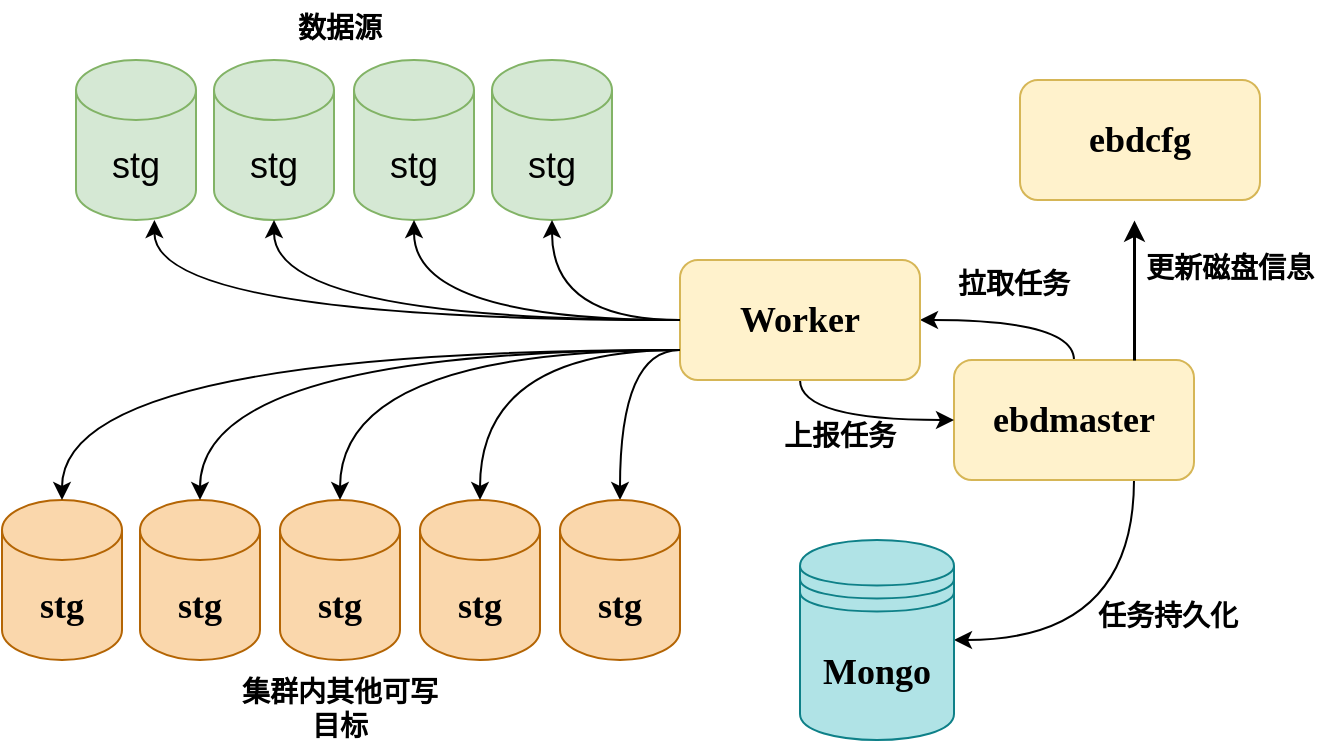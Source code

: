 <mxfile version="24.3.1" type="github">
  <diagram name="第 1 页" id="vm2_4MhOrj3uhUJy2ZL5">
    <mxGraphModel dx="1259" dy="688" grid="1" gridSize="10" guides="1" tooltips="1" connect="1" arrows="1" fold="1" page="1" pageScale="1" pageWidth="850" pageHeight="1100" math="0" shadow="0">
      <root>
        <mxCell id="0" />
        <mxCell id="1" parent="0" />
        <mxCell id="j7v_eahj1nVEWiifn2Uk-31" style="edgeStyle=orthogonalEdgeStyle;rounded=0;orthogonalLoop=1;jettySize=auto;html=1;exitX=0.5;exitY=0;exitDx=0;exitDy=0;entryX=1;entryY=0.5;entryDx=0;entryDy=0;curved=1;" edge="1" parent="1" source="j7v_eahj1nVEWiifn2Uk-1" target="j7v_eahj1nVEWiifn2Uk-10">
          <mxGeometry relative="1" as="geometry" />
        </mxCell>
        <mxCell id="j7v_eahj1nVEWiifn2Uk-37" style="edgeStyle=orthogonalEdgeStyle;rounded=0;orthogonalLoop=1;jettySize=auto;html=1;exitX=0.75;exitY=1;exitDx=0;exitDy=0;entryX=1;entryY=0.5;entryDx=0;entryDy=0;curved=1;" edge="1" parent="1" source="j7v_eahj1nVEWiifn2Uk-1" target="j7v_eahj1nVEWiifn2Uk-29">
          <mxGeometry relative="1" as="geometry" />
        </mxCell>
        <mxCell id="j7v_eahj1nVEWiifn2Uk-1" value="&lt;h3&gt;&lt;font face=&quot;Comic Sans MS&quot; style=&quot;font-size: 18px;&quot;&gt;ebdmaster&lt;/font&gt;&lt;/h3&gt;" style="rounded=1;whiteSpace=wrap;html=1;fillColor=#fff2cc;strokeColor=#d6b656;" vertex="1" parent="1">
          <mxGeometry x="537" y="340" width="120" height="60" as="geometry" />
        </mxCell>
        <mxCell id="j7v_eahj1nVEWiifn2Uk-2" value="&lt;h3&gt;&lt;font face=&quot;Comic Sans MS&quot; style=&quot;font-size: 18px;&quot;&gt;ebdcfg&lt;/font&gt;&lt;/h3&gt;" style="rounded=1;whiteSpace=wrap;html=1;fillColor=#fff2cc;strokeColor=#d6b656;" vertex="1" parent="1">
          <mxGeometry x="570" y="200" width="120" height="60" as="geometry" />
        </mxCell>
        <mxCell id="j7v_eahj1nVEWiifn2Uk-5" value="&lt;font style=&quot;font-size: 18px;&quot;&gt;stg&lt;/font&gt;" style="shape=cylinder3;whiteSpace=wrap;html=1;boundedLbl=1;backgroundOutline=1;size=15;fillColor=#d5e8d4;strokeColor=#82b366;" vertex="1" parent="1">
          <mxGeometry x="167" y="190" width="60" height="80" as="geometry" />
        </mxCell>
        <mxCell id="j7v_eahj1nVEWiifn2Uk-30" style="edgeStyle=orthogonalEdgeStyle;rounded=0;orthogonalLoop=1;jettySize=auto;html=1;exitX=0.5;exitY=1;exitDx=0;exitDy=0;entryX=0;entryY=0.5;entryDx=0;entryDy=0;curved=1;" edge="1" parent="1" source="j7v_eahj1nVEWiifn2Uk-10" target="j7v_eahj1nVEWiifn2Uk-1">
          <mxGeometry relative="1" as="geometry" />
        </mxCell>
        <mxCell id="j7v_eahj1nVEWiifn2Uk-44" style="edgeStyle=orthogonalEdgeStyle;rounded=0;orthogonalLoop=1;jettySize=auto;html=1;exitX=0;exitY=0.75;exitDx=0;exitDy=0;curved=1;" edge="1" parent="1" source="j7v_eahj1nVEWiifn2Uk-10" target="j7v_eahj1nVEWiifn2Uk-11">
          <mxGeometry relative="1" as="geometry" />
        </mxCell>
        <mxCell id="j7v_eahj1nVEWiifn2Uk-10" value="&lt;h3&gt;&lt;font face=&quot;Comic Sans MS&quot; style=&quot;font-size: 18px;&quot;&gt;Worker&lt;/font&gt;&lt;/h3&gt;" style="rounded=1;whiteSpace=wrap;html=1;fillColor=#fff2cc;strokeColor=#d6b656;" vertex="1" parent="1">
          <mxGeometry x="400" y="290" width="120" height="60" as="geometry" />
        </mxCell>
        <mxCell id="j7v_eahj1nVEWiifn2Uk-13" value="&lt;font style=&quot;font-size: 18px;&quot;&gt;stg&lt;/font&gt;" style="shape=cylinder3;whiteSpace=wrap;html=1;boundedLbl=1;backgroundOutline=1;size=15;fillColor=#d5e8d4;strokeColor=#82b366;" vertex="1" parent="1">
          <mxGeometry x="98" y="190" width="60" height="80" as="geometry" />
        </mxCell>
        <mxCell id="j7v_eahj1nVEWiifn2Uk-14" value="&lt;font style=&quot;font-size: 18px;&quot;&gt;stg&lt;/font&gt;" style="shape=cylinder3;whiteSpace=wrap;html=1;boundedLbl=1;backgroundOutline=1;size=15;fillColor=#d5e8d4;strokeColor=#82b366;" vertex="1" parent="1">
          <mxGeometry x="237" y="190" width="60" height="80" as="geometry" />
        </mxCell>
        <mxCell id="j7v_eahj1nVEWiifn2Uk-15" value="&lt;font style=&quot;font-size: 18px;&quot;&gt;stg&lt;/font&gt;" style="shape=cylinder3;whiteSpace=wrap;html=1;boundedLbl=1;backgroundOutline=1;size=15;fillColor=#d5e8d4;strokeColor=#82b366;" vertex="1" parent="1">
          <mxGeometry x="306" y="190" width="60" height="80" as="geometry" />
        </mxCell>
        <mxCell id="j7v_eahj1nVEWiifn2Uk-17" style="edgeStyle=orthogonalEdgeStyle;rounded=0;orthogonalLoop=1;jettySize=auto;html=1;exitX=0.75;exitY=0;exitDx=0;exitDy=0;strokeWidth=1.5;" edge="1" parent="1" source="j7v_eahj1nVEWiifn2Uk-1">
          <mxGeometry relative="1" as="geometry">
            <mxPoint x="627" y="270" as="targetPoint" />
          </mxGeometry>
        </mxCell>
        <mxCell id="j7v_eahj1nVEWiifn2Uk-19" value="&lt;font face=&quot;Comic Sans MS&quot; style=&quot;font-size: 14px;&quot;&gt;&lt;b&gt;更新磁盘信息&lt;/b&gt;&lt;/font&gt;" style="text;strokeColor=none;align=center;fillColor=none;html=1;verticalAlign=middle;whiteSpace=wrap;rounded=0;" vertex="1" parent="1">
          <mxGeometry x="620" y="280" width="110" height="30" as="geometry" />
        </mxCell>
        <mxCell id="j7v_eahj1nVEWiifn2Uk-20" style="edgeStyle=orthogonalEdgeStyle;rounded=0;orthogonalLoop=1;jettySize=auto;html=1;exitX=0;exitY=0.5;exitDx=0;exitDy=0;entryX=0.653;entryY=1.01;entryDx=0;entryDy=0;entryPerimeter=0;curved=1;" edge="1" parent="1" source="j7v_eahj1nVEWiifn2Uk-10" target="j7v_eahj1nVEWiifn2Uk-13">
          <mxGeometry relative="1" as="geometry" />
        </mxCell>
        <mxCell id="j7v_eahj1nVEWiifn2Uk-21" style="edgeStyle=orthogonalEdgeStyle;rounded=0;orthogonalLoop=1;jettySize=auto;html=1;exitX=0;exitY=0.5;exitDx=0;exitDy=0;entryX=0.5;entryY=1;entryDx=0;entryDy=0;entryPerimeter=0;curved=1;" edge="1" parent="1" source="j7v_eahj1nVEWiifn2Uk-10" target="j7v_eahj1nVEWiifn2Uk-5">
          <mxGeometry relative="1" as="geometry" />
        </mxCell>
        <mxCell id="j7v_eahj1nVEWiifn2Uk-24" style="edgeStyle=orthogonalEdgeStyle;rounded=0;orthogonalLoop=1;jettySize=auto;html=1;exitX=0;exitY=0.5;exitDx=0;exitDy=0;entryX=0.5;entryY=1;entryDx=0;entryDy=0;entryPerimeter=0;curved=1;" edge="1" parent="1" source="j7v_eahj1nVEWiifn2Uk-10" target="j7v_eahj1nVEWiifn2Uk-15">
          <mxGeometry relative="1" as="geometry" />
        </mxCell>
        <mxCell id="j7v_eahj1nVEWiifn2Uk-25" style="edgeStyle=orthogonalEdgeStyle;rounded=0;orthogonalLoop=1;jettySize=auto;html=1;exitX=0;exitY=0.5;exitDx=0;exitDy=0;entryX=0.5;entryY=1;entryDx=0;entryDy=0;entryPerimeter=0;curved=1;" edge="1" parent="1" source="j7v_eahj1nVEWiifn2Uk-10" target="j7v_eahj1nVEWiifn2Uk-14">
          <mxGeometry relative="1" as="geometry" />
        </mxCell>
        <mxCell id="j7v_eahj1nVEWiifn2Uk-26" value="&lt;font face=&quot;Comic Sans MS&quot; style=&quot;font-size: 14px;&quot;&gt;&lt;b&gt;数据源&lt;/b&gt;&lt;/font&gt;" style="text;strokeColor=none;align=center;fillColor=none;html=1;verticalAlign=middle;whiteSpace=wrap;rounded=0;" vertex="1" parent="1">
          <mxGeometry x="175" y="160" width="110" height="30" as="geometry" />
        </mxCell>
        <mxCell id="j7v_eahj1nVEWiifn2Uk-29" value="&lt;b&gt;&lt;font style=&quot;font-size: 18px;&quot; face=&quot;Comic Sans MS&quot;&gt;Mongo&lt;/font&gt;&lt;/b&gt;" style="shape=datastore;whiteSpace=wrap;html=1;fillColor=#b0e3e6;strokeColor=#0e8088;" vertex="1" parent="1">
          <mxGeometry x="460" y="430" width="77" height="100" as="geometry" />
        </mxCell>
        <mxCell id="j7v_eahj1nVEWiifn2Uk-34" value="&lt;font face=&quot;Comic Sans MS&quot;&gt;&lt;span style=&quot;font-size: 14px;&quot;&gt;&lt;b&gt;拉取任务&lt;/b&gt;&lt;/span&gt;&lt;/font&gt;" style="text;strokeColor=none;align=center;fillColor=none;html=1;verticalAlign=middle;whiteSpace=wrap;rounded=0;" vertex="1" parent="1">
          <mxGeometry x="512" y="288" width="110" height="30" as="geometry" />
        </mxCell>
        <mxCell id="j7v_eahj1nVEWiifn2Uk-36" value="&lt;font face=&quot;Comic Sans MS&quot;&gt;&lt;span style=&quot;font-size: 14px;&quot;&gt;&lt;b&gt;上报任务&lt;/b&gt;&lt;/span&gt;&lt;/font&gt;" style="text;strokeColor=none;align=center;fillColor=none;html=1;verticalAlign=middle;whiteSpace=wrap;rounded=0;" vertex="1" parent="1">
          <mxGeometry x="425" y="364" width="110" height="30" as="geometry" />
        </mxCell>
        <mxCell id="j7v_eahj1nVEWiifn2Uk-38" value="" style="group" vertex="1" connectable="0" parent="1">
          <mxGeometry x="61" y="410" width="339" height="120" as="geometry" />
        </mxCell>
        <mxCell id="j7v_eahj1nVEWiifn2Uk-6" value="&lt;font face=&quot;Comic Sans MS&quot; style=&quot;font-size: 18px;&quot;&gt;&lt;b&gt;stg&lt;/b&gt;&lt;/font&gt;" style="shape=cylinder3;whiteSpace=wrap;html=1;boundedLbl=1;backgroundOutline=1;size=15;fillColor=#fad7ac;strokeColor=#b46504;" vertex="1" parent="j7v_eahj1nVEWiifn2Uk-38">
          <mxGeometry x="69" width="60" height="80" as="geometry" />
        </mxCell>
        <mxCell id="j7v_eahj1nVEWiifn2Uk-7" value="&lt;font face=&quot;Comic Sans MS&quot; style=&quot;font-size: 18px;&quot;&gt;&lt;b&gt;stg&lt;/b&gt;&lt;/font&gt;" style="shape=cylinder3;whiteSpace=wrap;html=1;boundedLbl=1;backgroundOutline=1;size=15;fillColor=#fad7ac;strokeColor=#b46504;" vertex="1" parent="j7v_eahj1nVEWiifn2Uk-38">
          <mxGeometry x="209" width="60" height="80" as="geometry" />
        </mxCell>
        <mxCell id="j7v_eahj1nVEWiifn2Uk-8" value="&lt;font face=&quot;Comic Sans MS&quot; style=&quot;font-size: 18px;&quot;&gt;&lt;b&gt;stg&lt;/b&gt;&lt;/font&gt;" style="shape=cylinder3;whiteSpace=wrap;html=1;boundedLbl=1;backgroundOutline=1;size=15;fillColor=#fad7ac;strokeColor=#b46504;" vertex="1" parent="j7v_eahj1nVEWiifn2Uk-38">
          <mxGeometry x="139" width="60" height="80" as="geometry" />
        </mxCell>
        <mxCell id="j7v_eahj1nVEWiifn2Uk-11" value="&lt;font face=&quot;Comic Sans MS&quot; style=&quot;font-size: 18px;&quot;&gt;&lt;b&gt;stg&lt;/b&gt;&lt;/font&gt;" style="shape=cylinder3;whiteSpace=wrap;html=1;boundedLbl=1;backgroundOutline=1;size=15;fillColor=#fad7ac;strokeColor=#b46504;" vertex="1" parent="j7v_eahj1nVEWiifn2Uk-38">
          <mxGeometry x="279" width="60" height="80" as="geometry" />
        </mxCell>
        <mxCell id="j7v_eahj1nVEWiifn2Uk-12" value="&lt;font face=&quot;Comic Sans MS&quot; style=&quot;font-size: 18px;&quot;&gt;&lt;b&gt;stg&lt;/b&gt;&lt;/font&gt;" style="shape=cylinder3;whiteSpace=wrap;html=1;boundedLbl=1;backgroundOutline=1;size=15;fillColor=#fad7ac;strokeColor=#b46504;" vertex="1" parent="j7v_eahj1nVEWiifn2Uk-38">
          <mxGeometry width="60" height="80" as="geometry" />
        </mxCell>
        <mxCell id="j7v_eahj1nVEWiifn2Uk-27" value="&lt;font face=&quot;Comic Sans MS&quot; style=&quot;font-size: 14px;&quot;&gt;&lt;b&gt;集群内其他可写目标&lt;/b&gt;&lt;/font&gt;" style="text;strokeColor=none;align=center;fillColor=none;html=1;verticalAlign=middle;whiteSpace=wrap;rounded=0;" vertex="1" parent="j7v_eahj1nVEWiifn2Uk-38">
          <mxGeometry x="114" y="90" width="110" height="30" as="geometry" />
        </mxCell>
        <mxCell id="j7v_eahj1nVEWiifn2Uk-39" value="&lt;font face=&quot;Comic Sans MS&quot; style=&quot;font-size: 14px;&quot;&gt;&lt;b&gt;任务持久化&lt;/b&gt;&lt;/font&gt;" style="text;strokeColor=none;align=center;fillColor=none;html=1;verticalAlign=middle;whiteSpace=wrap;rounded=0;" vertex="1" parent="1">
          <mxGeometry x="589" y="454" width="110" height="30" as="geometry" />
        </mxCell>
        <mxCell id="j7v_eahj1nVEWiifn2Uk-40" style="edgeStyle=orthogonalEdgeStyle;rounded=0;orthogonalLoop=1;jettySize=auto;html=1;exitX=0;exitY=0.75;exitDx=0;exitDy=0;entryX=0.5;entryY=0;entryDx=0;entryDy=0;entryPerimeter=0;curved=1;" edge="1" parent="1" source="j7v_eahj1nVEWiifn2Uk-10" target="j7v_eahj1nVEWiifn2Uk-12">
          <mxGeometry relative="1" as="geometry" />
        </mxCell>
        <mxCell id="j7v_eahj1nVEWiifn2Uk-41" style="edgeStyle=orthogonalEdgeStyle;rounded=0;orthogonalLoop=1;jettySize=auto;html=1;exitX=0;exitY=0.75;exitDx=0;exitDy=0;entryX=0.5;entryY=0;entryDx=0;entryDy=0;entryPerimeter=0;curved=1;" edge="1" parent="1" source="j7v_eahj1nVEWiifn2Uk-10" target="j7v_eahj1nVEWiifn2Uk-6">
          <mxGeometry relative="1" as="geometry" />
        </mxCell>
        <mxCell id="j7v_eahj1nVEWiifn2Uk-42" style="edgeStyle=orthogonalEdgeStyle;rounded=0;orthogonalLoop=1;jettySize=auto;html=1;exitX=0;exitY=0.75;exitDx=0;exitDy=0;entryX=0.5;entryY=0;entryDx=0;entryDy=0;entryPerimeter=0;curved=1;" edge="1" parent="1" source="j7v_eahj1nVEWiifn2Uk-10" target="j7v_eahj1nVEWiifn2Uk-8">
          <mxGeometry relative="1" as="geometry" />
        </mxCell>
        <mxCell id="j7v_eahj1nVEWiifn2Uk-43" style="edgeStyle=orthogonalEdgeStyle;rounded=0;orthogonalLoop=1;jettySize=auto;html=1;exitX=0;exitY=0.75;exitDx=0;exitDy=0;entryX=0.5;entryY=0;entryDx=0;entryDy=0;entryPerimeter=0;curved=1;" edge="1" parent="1" source="j7v_eahj1nVEWiifn2Uk-10" target="j7v_eahj1nVEWiifn2Uk-7">
          <mxGeometry relative="1" as="geometry" />
        </mxCell>
      </root>
    </mxGraphModel>
  </diagram>
</mxfile>

